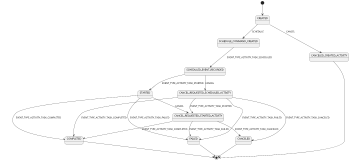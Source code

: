 @startuml
scale 350 width
[*] --> CREATED
STARTED --> COMPLETED: EVENT_TYPE_ACTIVITY_TASK_COMPLETED
CREATED --> SCHEDULE_COMMAND_CREATED: SCHEDULE
CANCEL_REQUESTED_STARTED_ACTIVITY --> FAILED: EVENT_TYPE_ACTIVITY_TASK_FAILED
CANCEL_REQUESTED_SCHEDULED_ACTIVITY --> CANCEL_REQUESTED_STARTED_ACTIVITY: EVENT_TYPE_ACTIVITY_TASK_STARTED
STARTED --> FAILED: EVENT_TYPE_ACTIVITY_TASK_FAILED
CANCEL_REQUESTED_STARTED_ACTIVITY --> CANCELED: EVENT_TYPE_ACTIVITY_TASK_CANCELED
SCHEDULE_COMMAND_CREATED --> SCHEDULED_EVENT_RECORDED: EVENT_TYPE_ACTIVITY_TASK_SCHEDULED
SCHEDULED_EVENT_RECORDED --> STARTED: EVENT_TYPE_ACTIVITY_TASK_STARTED
CREATED --> CANCELED_CREATED_ACTIVITY: CANCEL
STARTED --> CANCEL_REQUESTED_STARTED_ACTIVITY: CANCEL
CANCEL_REQUESTED_STARTED_ACTIVITY --> COMPLETED: EVENT_TYPE_ACTIVITY_TASK_COMPLETED
CANCEL_REQUESTED_SCHEDULED_ACTIVITY --> CANCELED: EVENT_TYPE_ACTIVITY_TASK_CANCELED
SCHEDULED_EVENT_RECORDED --> CANCEL_REQUESTED_SCHEDULED_ACTIVITY: CANCEL
CANCEL_REQUESTED_SCHEDULED_ACTIVITY --> COMPLETED: EVENT_TYPE_ACTIVITY_TASK_COMPLETED
CANCEL_REQUESTED_SCHEDULED_ACTIVITY --> FAILED: EVENT_TYPE_ACTIVITY_TASK_FAILED
COMPLETED --> [*]
FAILED --> [*]
CANCELED --> [*]
CANCELED_CREATED_ACTIVITY --> [*]
@enduml